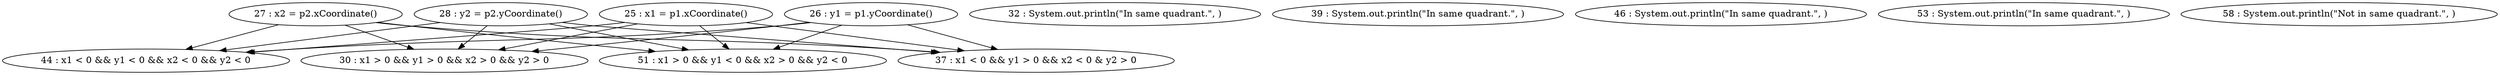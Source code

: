 digraph G {
"25 : x1 = p1.xCoordinate()"
"25 : x1 = p1.xCoordinate()" -> "51 : x1 > 0 && y1 < 0 && x2 > 0 && y2 < 0"
"25 : x1 = p1.xCoordinate()" -> "37 : x1 < 0 && y1 > 0 && x2 < 0 & y2 > 0"
"25 : x1 = p1.xCoordinate()" -> "44 : x1 < 0 && y1 < 0 && x2 < 0 && y2 < 0"
"25 : x1 = p1.xCoordinate()" -> "30 : x1 > 0 && y1 > 0 && x2 > 0 && y2 > 0"
"26 : y1 = p1.yCoordinate()"
"26 : y1 = p1.yCoordinate()" -> "51 : x1 > 0 && y1 < 0 && x2 > 0 && y2 < 0"
"26 : y1 = p1.yCoordinate()" -> "37 : x1 < 0 && y1 > 0 && x2 < 0 & y2 > 0"
"26 : y1 = p1.yCoordinate()" -> "44 : x1 < 0 && y1 < 0 && x2 < 0 && y2 < 0"
"26 : y1 = p1.yCoordinate()" -> "30 : x1 > 0 && y1 > 0 && x2 > 0 && y2 > 0"
"27 : x2 = p2.xCoordinate()"
"27 : x2 = p2.xCoordinate()" -> "51 : x1 > 0 && y1 < 0 && x2 > 0 && y2 < 0"
"27 : x2 = p2.xCoordinate()" -> "37 : x1 < 0 && y1 > 0 && x2 < 0 & y2 > 0"
"27 : x2 = p2.xCoordinate()" -> "44 : x1 < 0 && y1 < 0 && x2 < 0 && y2 < 0"
"27 : x2 = p2.xCoordinate()" -> "30 : x1 > 0 && y1 > 0 && x2 > 0 && y2 > 0"
"28 : y2 = p2.yCoordinate()"
"28 : y2 = p2.yCoordinate()" -> "51 : x1 > 0 && y1 < 0 && x2 > 0 && y2 < 0"
"28 : y2 = p2.yCoordinate()" -> "37 : x1 < 0 && y1 > 0 && x2 < 0 & y2 > 0"
"28 : y2 = p2.yCoordinate()" -> "44 : x1 < 0 && y1 < 0 && x2 < 0 && y2 < 0"
"28 : y2 = p2.yCoordinate()" -> "30 : x1 > 0 && y1 > 0 && x2 > 0 && y2 > 0"
"30 : x1 > 0 && y1 > 0 && x2 > 0 && y2 > 0"
"32 : System.out.println(\"In same quadrant.\", )"
"37 : x1 < 0 && y1 > 0 && x2 < 0 & y2 > 0"
"39 : System.out.println(\"In same quadrant.\", )"
"44 : x1 < 0 && y1 < 0 && x2 < 0 && y2 < 0"
"46 : System.out.println(\"In same quadrant.\", )"
"51 : x1 > 0 && y1 < 0 && x2 > 0 && y2 < 0"
"53 : System.out.println(\"In same quadrant.\", )"
"58 : System.out.println(\"Not in same quadrant.\", )"
}
